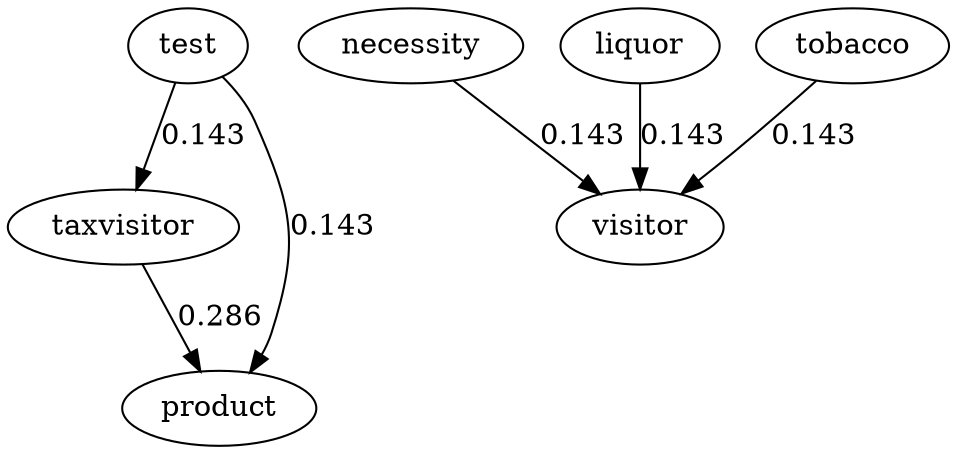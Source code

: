 digraph G{
test -> taxvisitor [ label = "0.143" ]
necessity -> visitor [ label = "0.143" ]
liquor -> visitor [ label = "0.143" ]
test -> product [ label = "0.143" ]
tobacco -> visitor [ label = "0.143" ]
taxvisitor -> product [ label = "0.286" ]
}